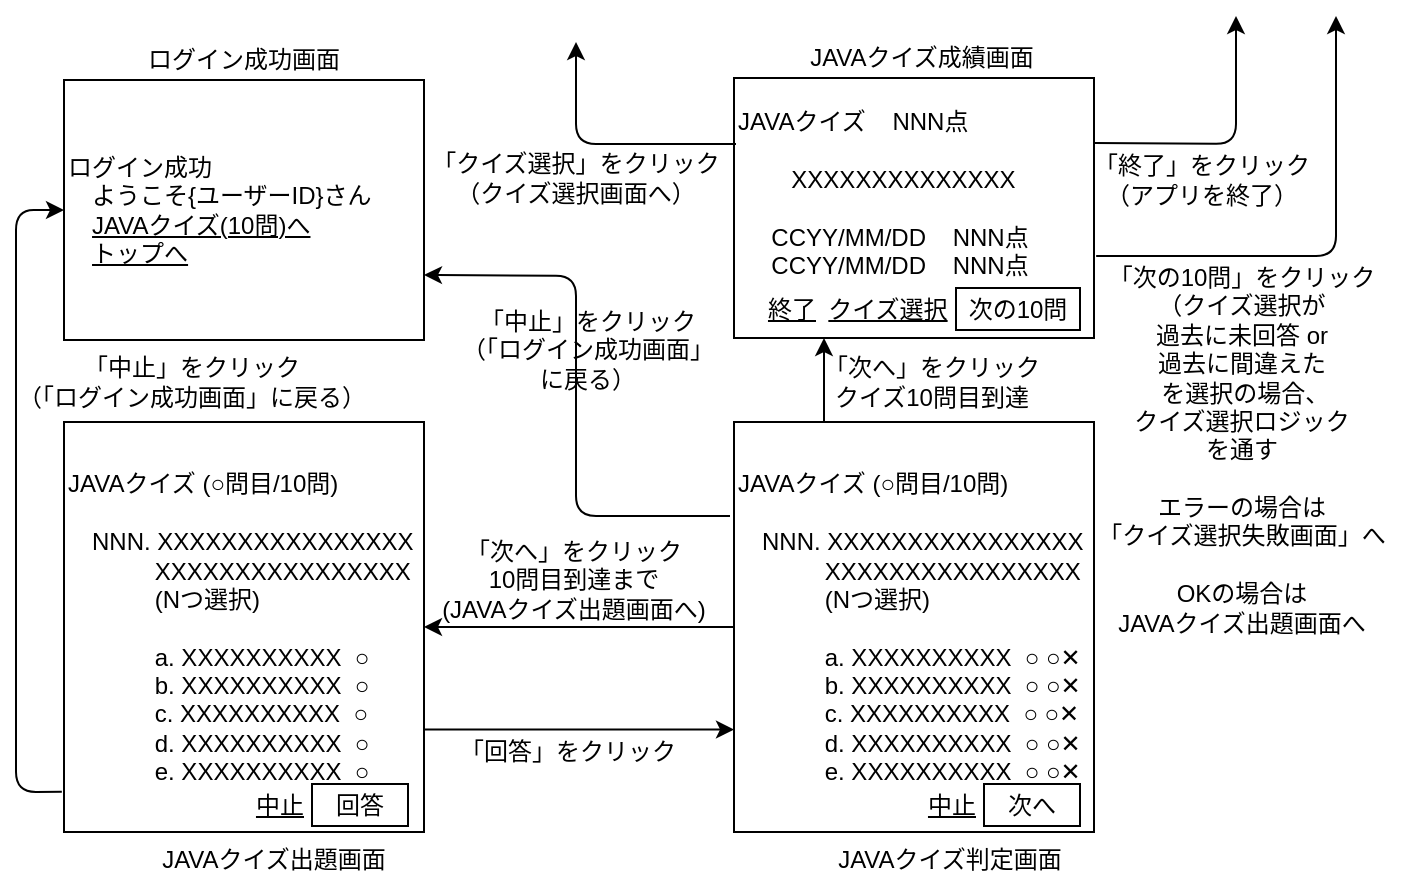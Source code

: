 <mxfile>
    <diagram id="cOPPHnaynSb4PC9Ppda5" name="ページ1">
        <mxGraphModel dx="1489" dy="449" grid="1" gridSize="10" guides="1" tooltips="1" connect="1" arrows="1" fold="1" page="1" pageScale="1" pageWidth="827" pageHeight="1169" background="none" math="0" shadow="0">
            <root>
                <mxCell id="0"/>
                <mxCell id="1" parent="0"/>
                <mxCell id="12" value="「回答」をクリック" style="text;html=1;strokeColor=none;fillColor=none;align=center;verticalAlign=middle;whiteSpace=wrap;rounded=0;" parent="1" vertex="1">
                    <mxGeometry x="-621" y="363" width="160" height="30" as="geometry"/>
                </mxCell>
                <mxCell id="38" value="JAVAクイズ (○問目/10問)&lt;br&gt;&lt;br&gt;　NNN. XXXXXXXXXXXXXXXX&lt;br&gt;&amp;nbsp; &amp;nbsp; &amp;nbsp; &amp;nbsp; &amp;nbsp; &amp;nbsp; &amp;nbsp;XXXXXXXXXXXXXXXX&lt;br&gt;&amp;nbsp; &amp;nbsp; &amp;nbsp; &amp;nbsp; &amp;nbsp; &amp;nbsp; &amp;nbsp;(Nつ選択)&lt;br&gt;&lt;br&gt;&amp;nbsp; &amp;nbsp; &amp;nbsp; &amp;nbsp; &amp;nbsp; &amp;nbsp; &amp;nbsp;a. XXXXXXXXXX&amp;nbsp; ○ ○✕&lt;br&gt;&amp;nbsp; &amp;nbsp; &amp;nbsp; &amp;nbsp; &amp;nbsp; &amp;nbsp; &amp;nbsp;b. XXXXXXXXXX&amp;nbsp; ○ ○✕&lt;br&gt;&amp;nbsp; &amp;nbsp; &amp;nbsp; &amp;nbsp; &amp;nbsp; &amp;nbsp; &amp;nbsp;c. XXXXXXXXXX&amp;nbsp; ○ ○✕&lt;br&gt;&amp;nbsp; &amp;nbsp; &amp;nbsp; &amp;nbsp; &amp;nbsp; &amp;nbsp; &amp;nbsp;d. XXXXXXXXXX&amp;nbsp; ○ ○✕&lt;br&gt;&amp;nbsp; &amp;nbsp; &amp;nbsp; &amp;nbsp; &amp;nbsp; &amp;nbsp; &amp;nbsp;e. XXXXXXXXXX&amp;nbsp; ○ ○✕" style="rounded=0;whiteSpace=wrap;html=1;align=left;" parent="1" vertex="1">
                    <mxGeometry x="-458" y="213" width="180" height="205" as="geometry"/>
                </mxCell>
                <mxCell id="2" value="ログイン成功&lt;br&gt;　ようこそ{ユーザーID}さん&lt;br&gt;　&lt;u&gt;JAVAクイズ(10問)へ&lt;/u&gt;&lt;br&gt;　&lt;u&gt;トップへ&lt;/u&gt;&lt;br&gt;" style="rounded=0;whiteSpace=wrap;html=1;align=left;" parent="1" vertex="1">
                    <mxGeometry x="-793" y="42" width="180" height="130" as="geometry"/>
                </mxCell>
                <mxCell id="3" value="JAVAクイズ (○問目/10問)&lt;br&gt;&lt;br&gt;　NNN. XXXXXXXXXXXXXXXX&lt;br&gt;&amp;nbsp; &amp;nbsp; &amp;nbsp; &amp;nbsp; &amp;nbsp; &amp;nbsp; &amp;nbsp;XXXXXXXXXXXXXXXX&lt;br&gt;&amp;nbsp; &amp;nbsp; &amp;nbsp; &amp;nbsp; &amp;nbsp; &amp;nbsp; &amp;nbsp;(Nつ選択)&lt;br&gt;&lt;br&gt;&amp;nbsp; &amp;nbsp; &amp;nbsp; &amp;nbsp; &amp;nbsp; &amp;nbsp; &amp;nbsp;a. XXXXXXXXXX&amp;nbsp; ○&lt;br&gt;&amp;nbsp; &amp;nbsp; &amp;nbsp; &amp;nbsp; &amp;nbsp; &amp;nbsp; &amp;nbsp;b. XXXXXXXXXX&amp;nbsp; ○&lt;br&gt;&amp;nbsp; &amp;nbsp; &amp;nbsp; &amp;nbsp; &amp;nbsp; &amp;nbsp; &amp;nbsp;c. XXXXXXXXXX&amp;nbsp; ○&lt;br&gt;&amp;nbsp; &amp;nbsp; &amp;nbsp; &amp;nbsp; &amp;nbsp; &amp;nbsp; &amp;nbsp;d. XXXXXXXXXX&amp;nbsp; ○&lt;br&gt;&amp;nbsp; &amp;nbsp; &amp;nbsp; &amp;nbsp; &amp;nbsp; &amp;nbsp; &amp;nbsp;e. XXXXXXXXXX&amp;nbsp; ○" style="rounded=0;whiteSpace=wrap;html=1;align=left;" parent="1" vertex="1">
                    <mxGeometry x="-793" y="213" width="180" height="205" as="geometry"/>
                </mxCell>
                <mxCell id="6" value="回答" style="text;html=1;strokeColor=default;fillColor=none;align=center;verticalAlign=middle;whiteSpace=wrap;rounded=0;" parent="1" vertex="1">
                    <mxGeometry x="-669" y="394" width="48" height="21" as="geometry"/>
                </mxCell>
                <mxCell id="7" value="JAVAクイズ&amp;nbsp; &amp;nbsp; NNN点&lt;br&gt;&lt;br&gt;&amp;nbsp; &amp;nbsp; &amp;nbsp; &amp;nbsp; XXXXXXXXXXXXXX&lt;br&gt;&lt;br&gt;&amp;nbsp; &amp;nbsp; &amp;nbsp;CCYY/MM/DD&amp;nbsp; &amp;nbsp; NNN点&lt;br&gt;&amp;nbsp; &amp;nbsp; &amp;nbsp;CCYY/MM/DD&amp;nbsp; &amp;nbsp; NNN点&lt;br&gt;&lt;br&gt;" style="rounded=0;whiteSpace=wrap;html=1;align=left;" parent="1" vertex="1">
                    <mxGeometry x="-458" y="41" width="180" height="130" as="geometry"/>
                </mxCell>
                <mxCell id="14" value="ログイン成功画面" style="text;html=1;strokeColor=none;fillColor=none;align=center;verticalAlign=middle;whiteSpace=wrap;rounded=0;" parent="1" vertex="1">
                    <mxGeometry x="-783" y="13" width="160" height="38" as="geometry"/>
                </mxCell>
                <mxCell id="15" value="JAVAクイズ出題画面" style="text;html=1;strokeColor=none;fillColor=none;align=center;verticalAlign=middle;whiteSpace=wrap;rounded=0;" parent="1" vertex="1">
                    <mxGeometry x="-768" y="417" width="160" height="30" as="geometry"/>
                </mxCell>
                <mxCell id="16" value="JAVAクイズ成績画面" style="text;html=1;strokeColor=none;fillColor=none;align=center;verticalAlign=middle;whiteSpace=wrap;rounded=0;" parent="1" vertex="1">
                    <mxGeometry x="-444" y="16" width="160" height="30" as="geometry"/>
                </mxCell>
                <mxCell id="18" value="" style="endArrow=classic;html=1;exitX=-0.006;exitY=0.902;exitDx=0;exitDy=0;entryX=0;entryY=0.5;entryDx=0;entryDy=0;exitPerimeter=0;" parent="1" source="3" target="2" edge="1">
                    <mxGeometry width="50" height="50" relative="1" as="geometry">
                        <mxPoint x="-779" y="376" as="sourcePoint"/>
                        <mxPoint x="-777" y="346" as="targetPoint"/>
                        <Array as="points">
                            <mxPoint x="-817" y="398"/>
                            <mxPoint x="-817" y="107"/>
                        </Array>
                    </mxGeometry>
                </mxCell>
                <mxCell id="21" value="&lt;u&gt;中止&lt;/u&gt;" style="text;html=1;strokeColor=none;fillColor=none;align=center;verticalAlign=middle;whiteSpace=wrap;rounded=0;" parent="1" vertex="1">
                    <mxGeometry x="-709" y="394" width="48" height="21" as="geometry"/>
                </mxCell>
                <mxCell id="27" value="&lt;u&gt;中止&lt;/u&gt;" style="text;html=1;strokeColor=none;fillColor=none;align=center;verticalAlign=middle;whiteSpace=wrap;rounded=0;" parent="1" vertex="1">
                    <mxGeometry x="-373" y="394" width="48" height="21" as="geometry"/>
                </mxCell>
                <mxCell id="28" value="次へ" style="text;html=1;strokeColor=default;fillColor=none;align=center;verticalAlign=middle;whiteSpace=wrap;rounded=0;" parent="1" vertex="1">
                    <mxGeometry x="-333" y="394" width="48" height="21" as="geometry"/>
                </mxCell>
                <mxCell id="29" value="JAVAクイズ判定画面" style="text;html=1;strokeColor=none;fillColor=none;align=center;verticalAlign=middle;whiteSpace=wrap;rounded=0;" parent="1" vertex="1">
                    <mxGeometry x="-430" y="417" width="160" height="30" as="geometry"/>
                </mxCell>
                <mxCell id="33" value="「中止」をクリック&lt;br&gt;（「ログイン成功画面」&lt;br&gt;に戻る）" style="text;html=1;strokeColor=none;fillColor=none;align=center;verticalAlign=middle;whiteSpace=wrap;rounded=0;" parent="1" vertex="1">
                    <mxGeometry x="-611" y="152" width="160" height="50" as="geometry"/>
                </mxCell>
                <mxCell id="39" value="&lt;u&gt;クイズ選択&lt;/u&gt;" style="text;html=1;strokeColor=none;fillColor=none;align=center;verticalAlign=middle;whiteSpace=wrap;rounded=0;" parent="1" vertex="1">
                    <mxGeometry x="-412" y="146" width="62" height="21" as="geometry"/>
                </mxCell>
                <mxCell id="40" value="次の10問" style="text;html=1;strokeColor=default;fillColor=none;align=center;verticalAlign=middle;whiteSpace=wrap;rounded=0;" parent="1" vertex="1">
                    <mxGeometry x="-347" y="146" width="62" height="21" as="geometry"/>
                </mxCell>
                <mxCell id="13" value="" style="endArrow=classic;html=1;entryX=0;entryY=0.75;entryDx=0;entryDy=0;exitX=1;exitY=0.75;exitDx=0;exitDy=0;" parent="1" source="3" target="38" edge="1">
                    <mxGeometry width="50" height="50" relative="1" as="geometry">
                        <mxPoint x="-612" y="322" as="sourcePoint"/>
                        <mxPoint x="-457" y="315.5" as="targetPoint"/>
                    </mxGeometry>
                </mxCell>
                <mxCell id="43" value="「クイズ選択」をクリック&lt;br&gt;（クイズ選択画面へ）" style="text;html=1;strokeColor=none;fillColor=none;align=center;verticalAlign=middle;whiteSpace=wrap;rounded=0;" parent="1" vertex="1">
                    <mxGeometry x="-617" y="66" width="160" height="50" as="geometry"/>
                </mxCell>
                <mxCell id="44" value="" style="endArrow=classic;html=1;exitX=1;exitY=0.5;exitDx=0;exitDy=0;" parent="1" edge="1">
                    <mxGeometry width="50" height="50" relative="1" as="geometry">
                        <mxPoint x="-457" y="74" as="sourcePoint"/>
                        <mxPoint x="-537" y="23" as="targetPoint"/>
                        <Array as="points">
                            <mxPoint x="-537" y="74"/>
                        </Array>
                    </mxGeometry>
                </mxCell>
                <mxCell id="45" value="「次へ」をクリック&lt;br&gt;クイズ10問目到達" style="text;html=1;strokeColor=none;fillColor=none;align=center;verticalAlign=middle;whiteSpace=wrap;rounded=0;" parent="1" vertex="1">
                    <mxGeometry x="-439" y="178" width="160" height="30" as="geometry"/>
                </mxCell>
                <mxCell id="46" value="" style="endArrow=classic;html=1;exitX=1;exitY=0;exitDx=0;exitDy=0;entryX=1;entryY=0.75;entryDx=0;entryDy=0;" parent="1" target="2" edge="1">
                    <mxGeometry width="50" height="50" relative="1" as="geometry">
                        <mxPoint x="-460" y="260" as="sourcePoint"/>
                        <mxPoint x="-547" y="150" as="targetPoint"/>
                        <Array as="points">
                            <mxPoint x="-537" y="260"/>
                            <mxPoint x="-537" y="140"/>
                        </Array>
                    </mxGeometry>
                </mxCell>
                <mxCell id="47" value="" style="endArrow=classic;html=1;exitX=0;exitY=0.5;exitDx=0;exitDy=0;entryX=1;entryY=0.5;entryDx=0;entryDy=0;" parent="1" source="38" target="3" edge="1">
                    <mxGeometry width="50" height="50" relative="1" as="geometry">
                        <mxPoint x="-527" y="300" as="sourcePoint"/>
                        <mxPoint x="-477" y="250" as="targetPoint"/>
                    </mxGeometry>
                </mxCell>
                <mxCell id="48" value="「次へ」をクリック&lt;br&gt;10問目到達まで&lt;br&gt;(JAVAクイズ出題画面へ)" style="text;html=1;strokeColor=none;fillColor=none;align=center;verticalAlign=middle;whiteSpace=wrap;rounded=0;" parent="1" vertex="1">
                    <mxGeometry x="-618" y="266" width="160" height="52" as="geometry"/>
                </mxCell>
                <mxCell id="49" value="&lt;u&gt;終了&lt;/u&gt;" style="text;html=1;strokeColor=none;fillColor=none;align=center;verticalAlign=middle;whiteSpace=wrap;rounded=0;" parent="1" vertex="1">
                    <mxGeometry x="-453" y="146" width="48" height="21" as="geometry"/>
                </mxCell>
                <mxCell id="50" value="" style="endArrow=classic;html=1;exitX=1;exitY=0.25;exitDx=0;exitDy=0;" parent="1" source="7" edge="1">
                    <mxGeometry width="50" height="50" relative="1" as="geometry">
                        <mxPoint x="-527" y="210" as="sourcePoint"/>
                        <mxPoint x="-207" y="10" as="targetPoint"/>
                        <Array as="points">
                            <mxPoint x="-207" y="74"/>
                        </Array>
                    </mxGeometry>
                </mxCell>
                <mxCell id="51" value="「終了」をクリック&lt;br&gt;（アプリを終了）" style="text;html=1;strokeColor=none;fillColor=none;align=center;verticalAlign=middle;whiteSpace=wrap;rounded=0;" parent="1" vertex="1">
                    <mxGeometry x="-304" y="67" width="160" height="50" as="geometry"/>
                </mxCell>
                <mxCell id="52" value="「次の10問」をクリック&lt;br&gt;（クイズ選択が&lt;br&gt;過去に未回答 or&lt;br&gt;過去に間違えた&lt;br&gt;&amp;nbsp;を選択の場合、&lt;br&gt;クイズ選択ロジック&lt;br&gt;を通す&lt;br&gt;&lt;br&gt;エラーの場合は&lt;br&gt;「クイズ選択失敗画面」へ&lt;br&gt;&lt;br&gt;OKの場合は&lt;br&gt;JAVAクイズ出題画面へ" style="text;html=1;strokeColor=none;fillColor=none;align=center;verticalAlign=middle;whiteSpace=wrap;rounded=0;" parent="1" vertex="1">
                    <mxGeometry x="-284" y="131" width="160" height="191" as="geometry"/>
                </mxCell>
                <mxCell id="53" value="" style="endArrow=classic;html=1;exitX=1.006;exitY=0.685;exitDx=0;exitDy=0;exitPerimeter=0;" parent="1" source="7" edge="1">
                    <mxGeometry width="50" height="50" relative="1" as="geometry">
                        <mxPoint x="-497" y="200" as="sourcePoint"/>
                        <mxPoint x="-157" y="10" as="targetPoint"/>
                        <Array as="points">
                            <mxPoint x="-157" y="130"/>
                        </Array>
                    </mxGeometry>
                </mxCell>
                <mxCell id="54" value="" style="endArrow=classic;html=1;exitX=0.25;exitY=0;exitDx=0;exitDy=0;entryX=0.25;entryY=1;entryDx=0;entryDy=0;" parent="1" source="38" target="7" edge="1">
                    <mxGeometry width="50" height="50" relative="1" as="geometry">
                        <mxPoint x="-587" y="260" as="sourcePoint"/>
                        <mxPoint x="-537" y="210" as="targetPoint"/>
                    </mxGeometry>
                </mxCell>
                <mxCell id="55" value="「中止」をクリック&lt;br&gt;（「ログイン成功画面」に戻る）" style="text;html=1;strokeColor=none;fillColor=none;align=center;verticalAlign=middle;whiteSpace=wrap;rounded=0;" vertex="1" parent="1">
                    <mxGeometry x="-824" y="173" width="190" height="40" as="geometry"/>
                </mxCell>
            </root>
        </mxGraphModel>
    </diagram>
</mxfile>